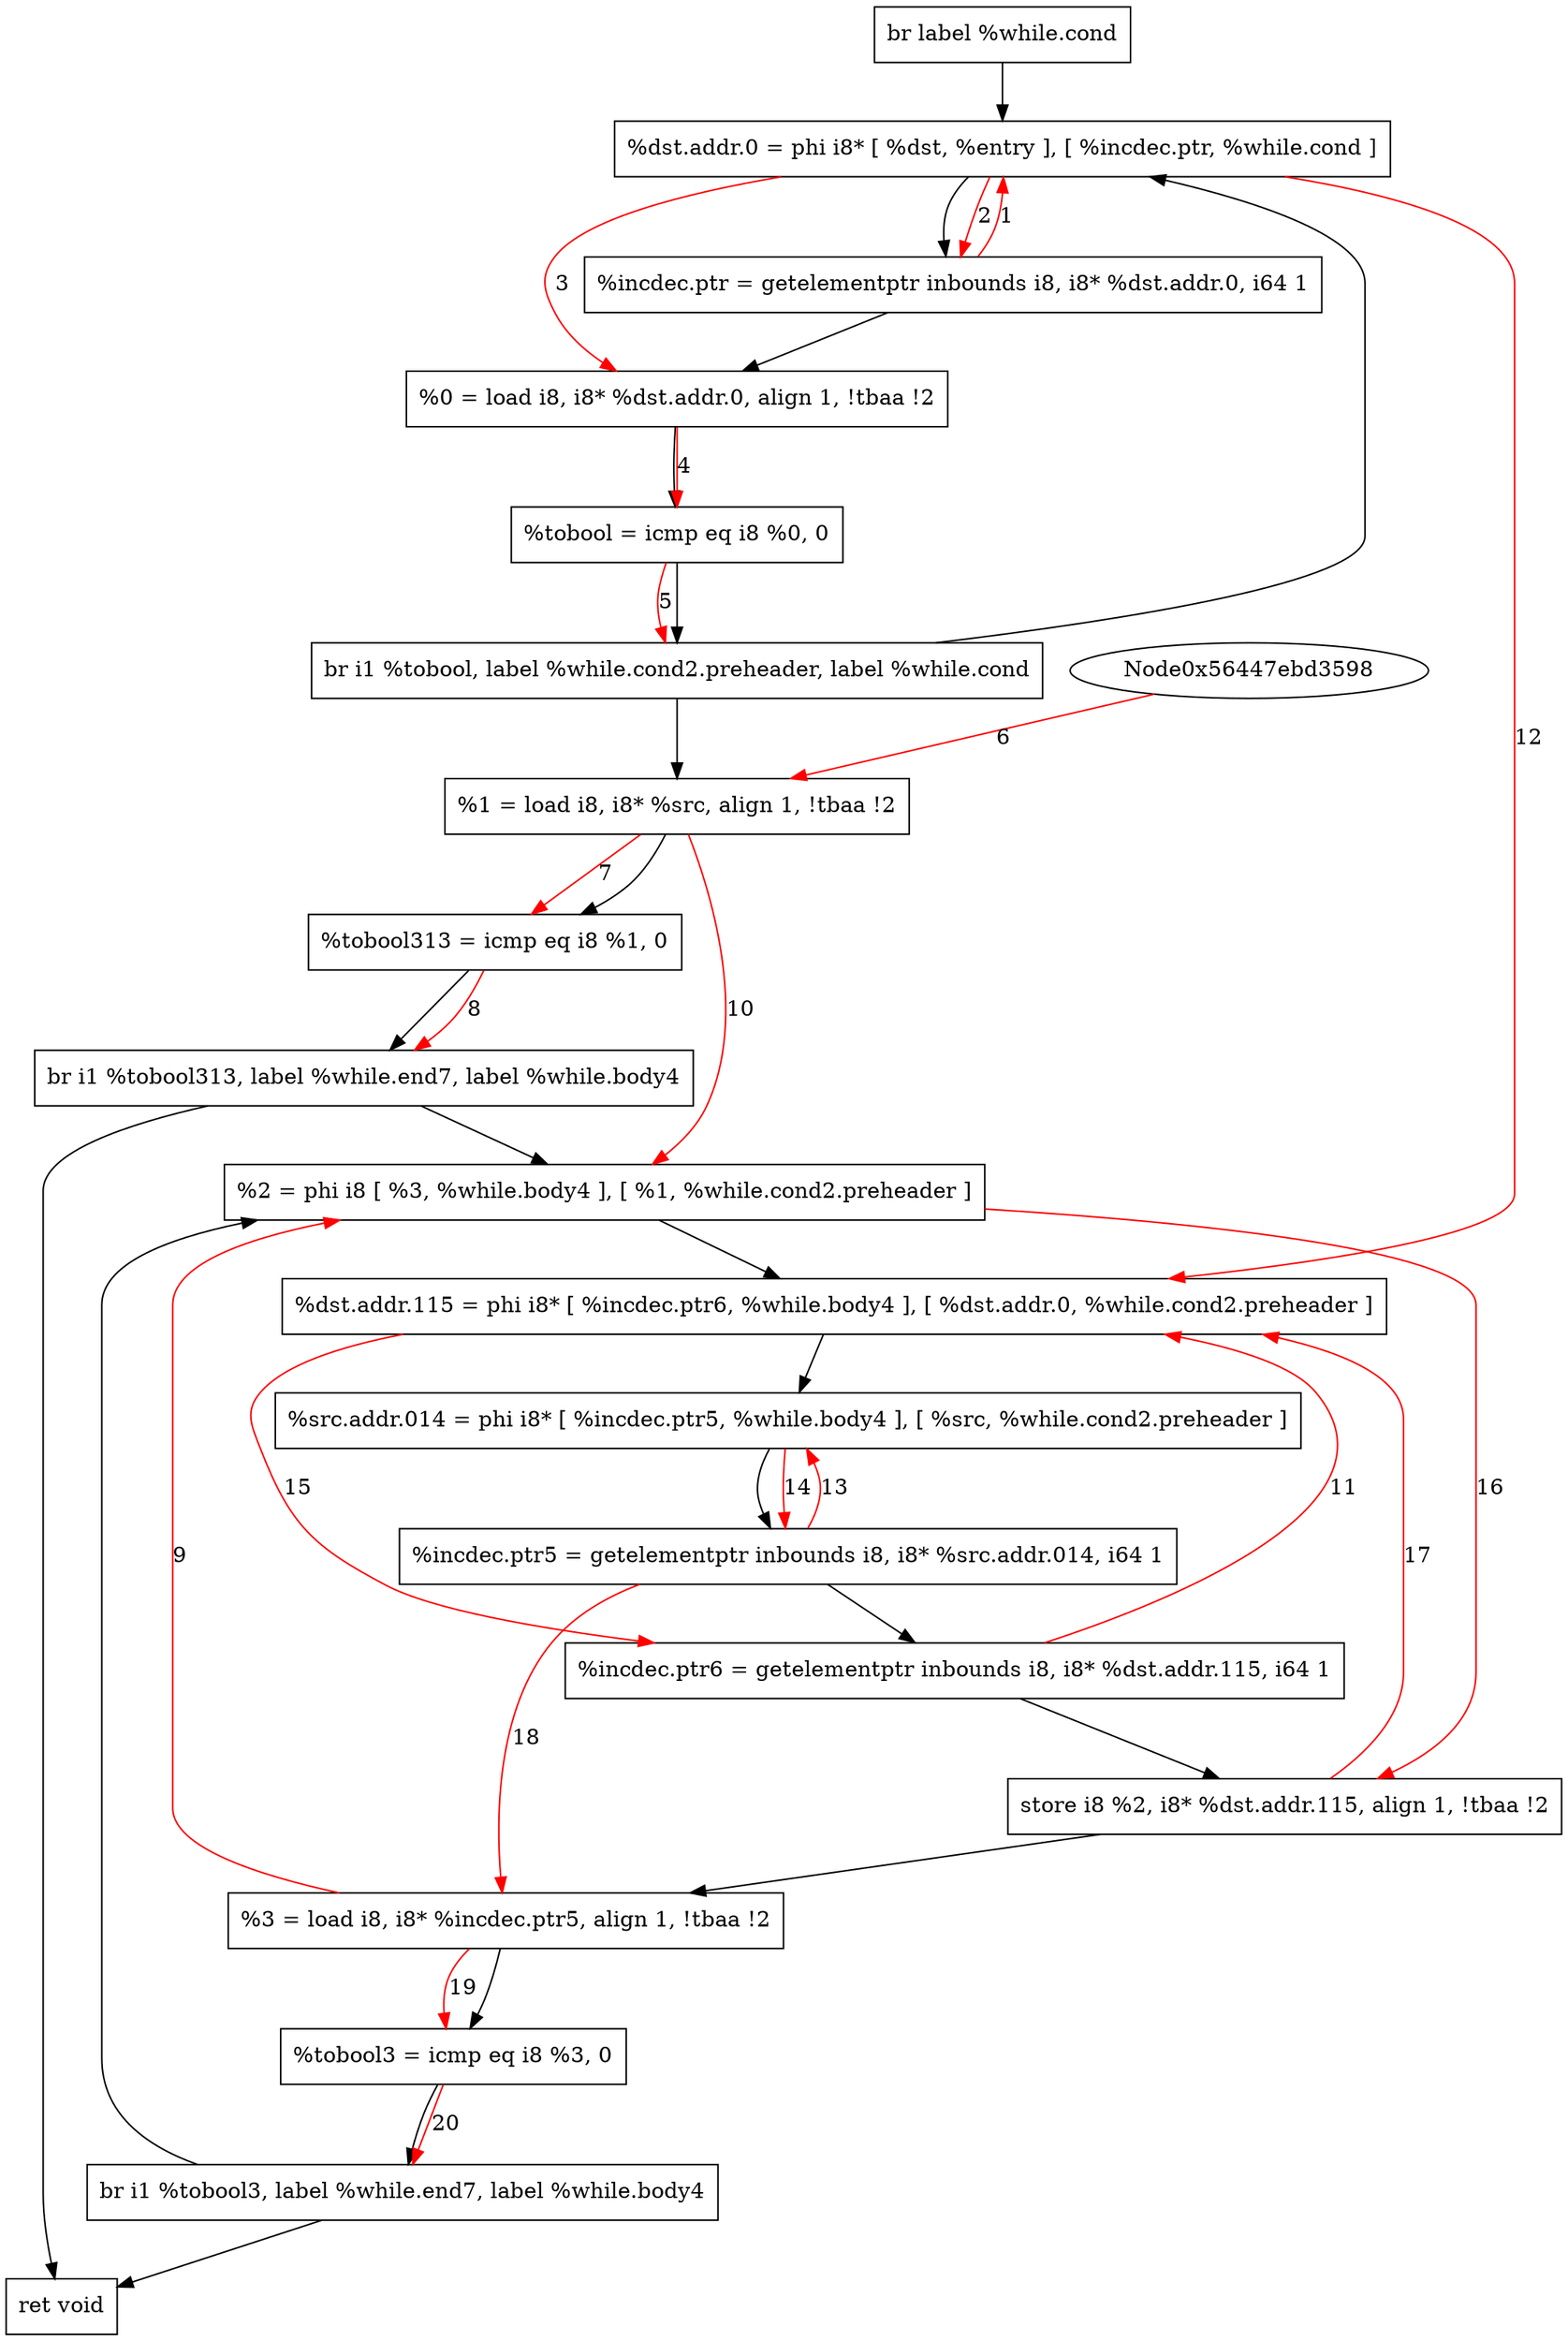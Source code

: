 digraph "CDFG for'func' function" {
	Node0x56447ebd3838[shape=record, label="  br label %while.cond"]
	Node0x56447ebd38e8[shape=record, label="  %dst.addr.0 = phi i8* [ %dst, %entry ], [ %incdec.ptr, %while.cond ]"]
	Node0x56447ebd4020[shape=record, label="  %incdec.ptr = getelementptr inbounds i8, i8* %dst.addr.0, i64 1"]
	Node0x56447ebd3758[shape=record, label="  %0 = load i8, i8* %dst.addr.0, align 1, !tbaa !2"]
	Node0x56447ebd4f50[shape=record, label="  %tobool = icmp eq i8 %0, 0"]
	Node0x56447eb5ddb8[shape=record, label="  br i1 %tobool, label %while.cond2.preheader, label %while.cond"]
	Node0x56447ebd5078[shape=record, label="  %1 = load i8, i8* %src, align 1, !tbaa !2"]
	Node0x56447ebd5750[shape=record, label="  %tobool313 = icmp eq i8 %1, 0"]
	Node0x56447eb69228[shape=record, label="  br i1 %tobool313, label %while.end7, label %while.body4"]
	Node0x56447ebd59f8[shape=record, label="  %2 = phi i8 [ %3, %while.body4 ], [ %1, %while.cond2.preheader ]"]
	Node0x56447ebd5b28[shape=record, label="  %dst.addr.115 = phi i8* [ %incdec.ptr6, %while.body4 ], [ %dst.addr.0, %while.cond2.preheader ]"]
	Node0x56447ebd5cb8[shape=record, label="  %src.addr.014 = phi i8* [ %incdec.ptr5, %while.body4 ], [ %src, %while.cond2.preheader ]"]
	Node0x56447ebd5f20[shape=record, label="  %incdec.ptr5 = getelementptr inbounds i8, i8* %src.addr.014, i64 1"]
	Node0x56447ebd5fa0[shape=record, label="  %incdec.ptr6 = getelementptr inbounds i8, i8* %dst.addr.115, i64 1"]
	Node0x56447ebd6020[shape=record, label="  store i8 %2, i8* %dst.addr.115, align 1, !tbaa !2"]
	Node0x56447ebd5908[shape=record, label="  %3 = load i8, i8* %incdec.ptr5, align 1, !tbaa !2"]
	Node0x56447ebd60a0[shape=record, label="  %tobool3 = icmp eq i8 %3, 0"]
	Node0x56447eb69348[shape=record, label="  br i1 %tobool3, label %while.end7, label %while.body4"]
	Node0x56447ebd5950[shape=record, label="  ret void"]
	Node0x56447ebd3838 -> Node0x56447ebd38e8
	Node0x56447ebd38e8 -> Node0x56447ebd4020
	Node0x56447ebd4020 -> Node0x56447ebd3758
	Node0x56447ebd3758 -> Node0x56447ebd4f50
	Node0x56447ebd4f50 -> Node0x56447eb5ddb8
	Node0x56447eb5ddb8 -> Node0x56447ebd5078
	Node0x56447eb5ddb8 -> Node0x56447ebd38e8
	Node0x56447ebd5078 -> Node0x56447ebd5750
	Node0x56447ebd5750 -> Node0x56447eb69228
	Node0x56447eb69228 -> Node0x56447ebd5950
	Node0x56447eb69228 -> Node0x56447ebd59f8
	Node0x56447ebd59f8 -> Node0x56447ebd5b28
	Node0x56447ebd5b28 -> Node0x56447ebd5cb8
	Node0x56447ebd5cb8 -> Node0x56447ebd5f20
	Node0x56447ebd5f20 -> Node0x56447ebd5fa0
	Node0x56447ebd5fa0 -> Node0x56447ebd6020
	Node0x56447ebd6020 -> Node0x56447ebd5908
	Node0x56447ebd5908 -> Node0x56447ebd60a0
	Node0x56447ebd60a0 -> Node0x56447eb69348
	Node0x56447eb69348 -> Node0x56447ebd5950
	Node0x56447eb69348 -> Node0x56447ebd59f8
edge [color=red]
	Node0x56447ebd4020 -> Node0x56447ebd38e8[label="1"]
	Node0x56447ebd38e8 -> Node0x56447ebd4020[label="2"]
	Node0x56447ebd38e8 -> Node0x56447ebd3758[label="3"]
	Node0x56447ebd3758 -> Node0x56447ebd4f50[label="4"]
	Node0x56447ebd4f50 -> Node0x56447eb5ddb8[label="5"]
	Node0x56447ebd3598 -> Node0x56447ebd5078[label="6"]
	Node0x56447ebd5078 -> Node0x56447ebd5750[label="7"]
	Node0x56447ebd5750 -> Node0x56447eb69228[label="8"]
	Node0x56447ebd5908 -> Node0x56447ebd59f8[label="9"]
	Node0x56447ebd5078 -> Node0x56447ebd59f8[label="10"]
	Node0x56447ebd5fa0 -> Node0x56447ebd5b28[label="11"]
	Node0x56447ebd38e8 -> Node0x56447ebd5b28[label="12"]
	Node0x56447ebd5f20 -> Node0x56447ebd5cb8[label="13"]
	Node0x56447ebd5cb8 -> Node0x56447ebd5f20[label="14"]
	Node0x56447ebd5b28 -> Node0x56447ebd5fa0[label="15"]
	Node0x56447ebd59f8 -> Node0x56447ebd6020[label="16"]
	Node0x56447ebd6020 -> Node0x56447ebd5b28[label="17"]
	Node0x56447ebd5f20 -> Node0x56447ebd5908[label="18"]
	Node0x56447ebd5908 -> Node0x56447ebd60a0[label="19"]
	Node0x56447ebd60a0 -> Node0x56447eb69348[label="20"]
}
